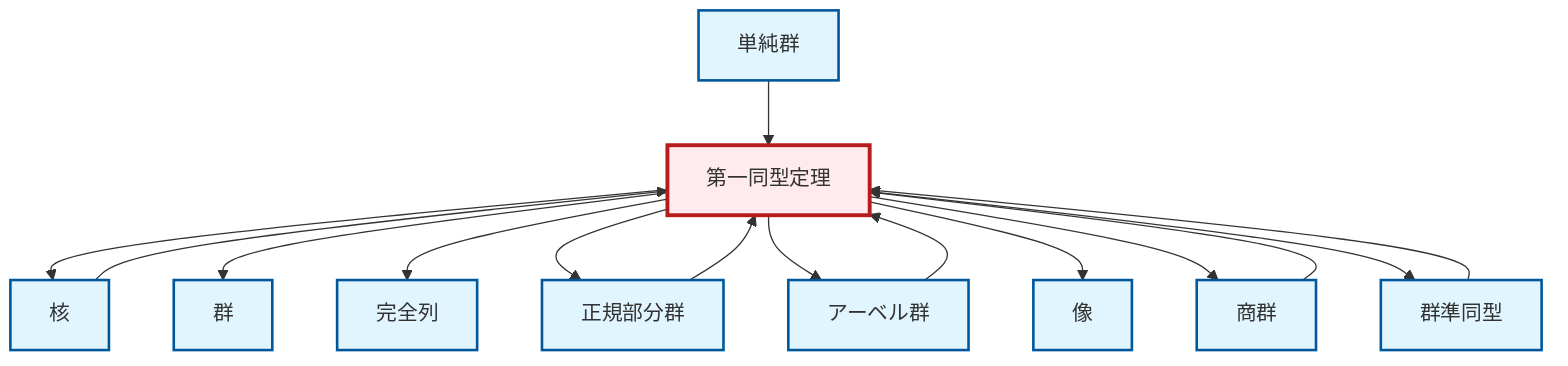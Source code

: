 graph TD
    classDef definition fill:#e1f5fe,stroke:#01579b,stroke-width:2px
    classDef theorem fill:#f3e5f5,stroke:#4a148c,stroke-width:2px
    classDef axiom fill:#fff3e0,stroke:#e65100,stroke-width:2px
    classDef example fill:#e8f5e9,stroke:#1b5e20,stroke-width:2px
    classDef current fill:#ffebee,stroke:#b71c1c,stroke-width:3px
    thm-first-isomorphism["第一同型定理"]:::theorem
    def-kernel["核"]:::definition
    def-simple-group["単純群"]:::definition
    def-normal-subgroup["正規部分群"]:::definition
    def-exact-sequence["完全列"]:::definition
    def-group["群"]:::definition
    def-quotient-group["商群"]:::definition
    def-image["像"]:::definition
    def-homomorphism["群準同型"]:::definition
    def-abelian-group["アーベル群"]:::definition
    thm-first-isomorphism --> def-kernel
    thm-first-isomorphism --> def-group
    def-normal-subgroup --> thm-first-isomorphism
    def-homomorphism --> thm-first-isomorphism
    def-abelian-group --> thm-first-isomorphism
    thm-first-isomorphism --> def-exact-sequence
    def-quotient-group --> thm-first-isomorphism
    def-kernel --> thm-first-isomorphism
    def-simple-group --> thm-first-isomorphism
    thm-first-isomorphism --> def-normal-subgroup
    thm-first-isomorphism --> def-abelian-group
    thm-first-isomorphism --> def-image
    thm-first-isomorphism --> def-quotient-group
    thm-first-isomorphism --> def-homomorphism
    class thm-first-isomorphism current